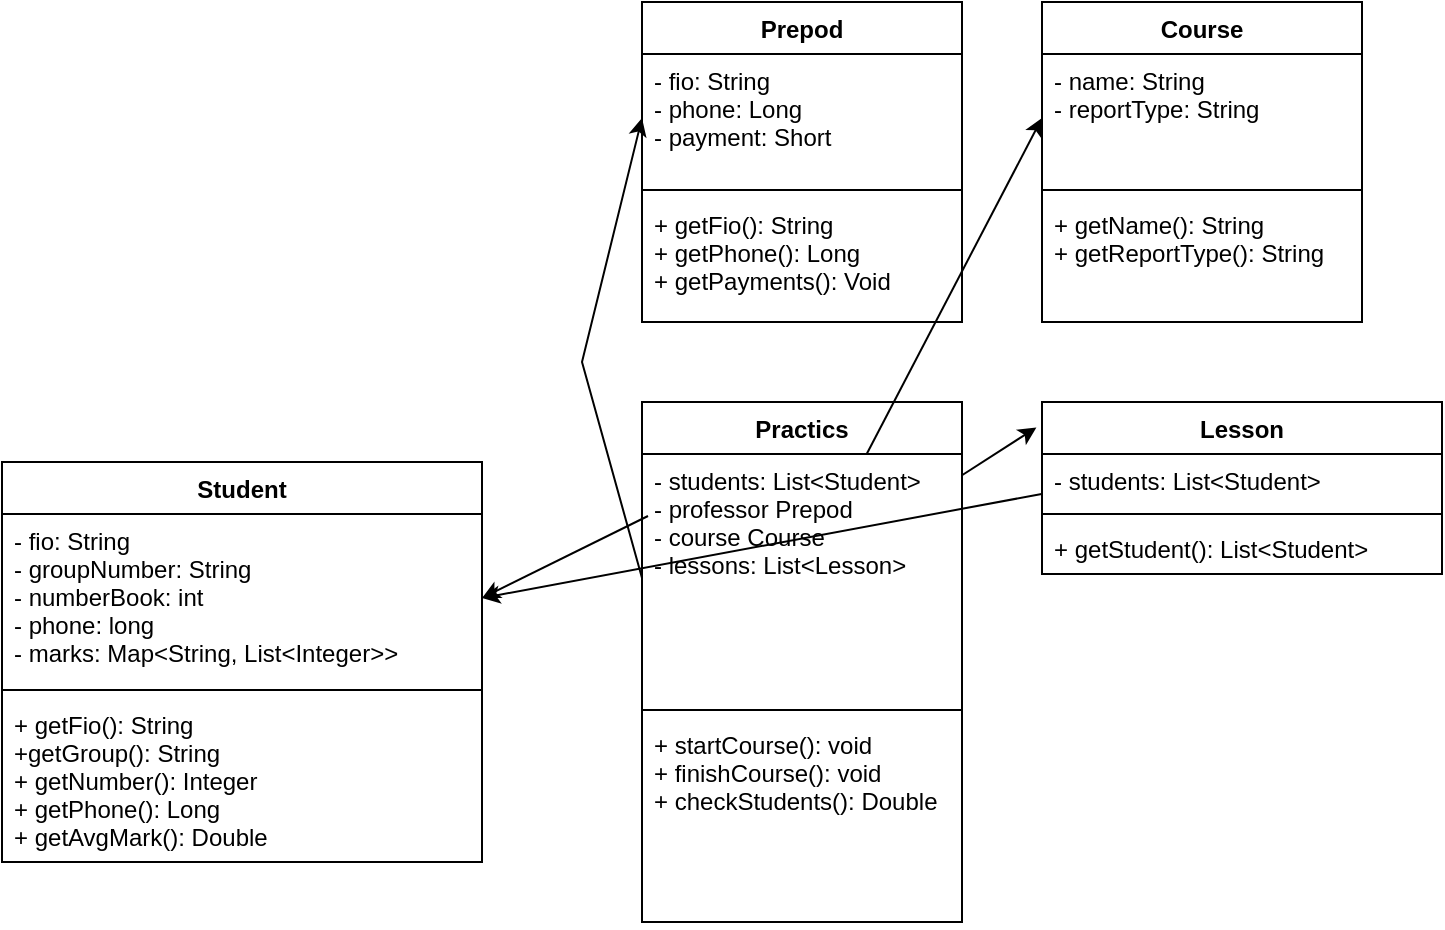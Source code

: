 <mxfile version="14.5.1" type="device"><diagram id="mH9vkCbH02-XDzrjcz6O" name="Страница 1"><mxGraphModel dx="1630" dy="486" grid="1" gridSize="10" guides="1" tooltips="1" connect="1" arrows="1" fold="1" page="0" pageScale="1" pageWidth="1600" pageHeight="1200" math="0" shadow="0"><root><mxCell id="0"/><mxCell id="1" parent="0"/><mxCell id="NVd24r2lNnJpj9bSQwyN-18" value="Student" style="swimlane;fontStyle=1;align=center;verticalAlign=top;childLayout=stackLayout;horizontal=1;startSize=26;horizontalStack=0;resizeParent=1;resizeParentMax=0;resizeLast=0;collapsible=1;marginBottom=0;" vertex="1" parent="1"><mxGeometry x="-480" y="350" width="240" height="200" as="geometry"/></mxCell><mxCell id="NVd24r2lNnJpj9bSQwyN-19" value="- fio: String&#10;- groupNumber: String&#10;- numberBook: int&#10;- phone: long&#10;- marks: Map&lt;String, List&lt;Integer&gt;&gt;" style="text;strokeColor=none;fillColor=none;align=left;verticalAlign=top;spacingLeft=4;spacingRight=4;overflow=hidden;rotatable=0;points=[[0,0.5],[1,0.5]];portConstraint=eastwest;" vertex="1" parent="NVd24r2lNnJpj9bSQwyN-18"><mxGeometry y="26" width="240" height="84" as="geometry"/></mxCell><mxCell id="NVd24r2lNnJpj9bSQwyN-20" value="" style="line;strokeWidth=1;fillColor=none;align=left;verticalAlign=middle;spacingTop=-1;spacingLeft=3;spacingRight=3;rotatable=0;labelPosition=right;points=[];portConstraint=eastwest;" vertex="1" parent="NVd24r2lNnJpj9bSQwyN-18"><mxGeometry y="110" width="240" height="8" as="geometry"/></mxCell><mxCell id="NVd24r2lNnJpj9bSQwyN-21" value="+ getFio(): String&#10;+getGroup(): String&#10;+ getNumber(): Integer&#10;+ getPhone(): Long&#10;+ getAvgMark(): Double&#10;..." style="text;strokeColor=none;fillColor=none;align=left;verticalAlign=top;spacingLeft=4;spacingRight=4;overflow=hidden;rotatable=0;points=[[0,0.5],[1,0.5]];portConstraint=eastwest;" vertex="1" parent="NVd24r2lNnJpj9bSQwyN-18"><mxGeometry y="118" width="240" height="82" as="geometry"/></mxCell><mxCell id="NVd24r2lNnJpj9bSQwyN-22" value="Prepod" style="swimlane;fontStyle=1;align=center;verticalAlign=top;childLayout=stackLayout;horizontal=1;startSize=26;horizontalStack=0;resizeParent=1;resizeParentMax=0;resizeLast=0;collapsible=1;marginBottom=0;" vertex="1" parent="1"><mxGeometry x="-160" y="120" width="160" height="160" as="geometry"/></mxCell><mxCell id="NVd24r2lNnJpj9bSQwyN-23" value="- fio: String&#10;- phone: Long&#10;- payment: Short&#10;" style="text;strokeColor=none;fillColor=none;align=left;verticalAlign=top;spacingLeft=4;spacingRight=4;overflow=hidden;rotatable=0;points=[[0,0.5],[1,0.5]];portConstraint=eastwest;" vertex="1" parent="NVd24r2lNnJpj9bSQwyN-22"><mxGeometry y="26" width="160" height="64" as="geometry"/></mxCell><mxCell id="NVd24r2lNnJpj9bSQwyN-24" value="" style="line;strokeWidth=1;fillColor=none;align=left;verticalAlign=middle;spacingTop=-1;spacingLeft=3;spacingRight=3;rotatable=0;labelPosition=right;points=[];portConstraint=eastwest;" vertex="1" parent="NVd24r2lNnJpj9bSQwyN-22"><mxGeometry y="90" width="160" height="8" as="geometry"/></mxCell><mxCell id="NVd24r2lNnJpj9bSQwyN-25" value="+ getFio(): String&#10;+ getPhone(): Long&#10;+ getPayments(): Void" style="text;strokeColor=none;fillColor=none;align=left;verticalAlign=top;spacingLeft=4;spacingRight=4;overflow=hidden;rotatable=0;points=[[0,0.5],[1,0.5]];portConstraint=eastwest;" vertex="1" parent="NVd24r2lNnJpj9bSQwyN-22"><mxGeometry y="98" width="160" height="62" as="geometry"/></mxCell><mxCell id="NVd24r2lNnJpj9bSQwyN-30" value="Course" style="swimlane;fontStyle=1;align=center;verticalAlign=top;childLayout=stackLayout;horizontal=1;startSize=26;horizontalStack=0;resizeParent=1;resizeParentMax=0;resizeLast=0;collapsible=1;marginBottom=0;" vertex="1" parent="1"><mxGeometry x="40" y="120" width="160" height="160" as="geometry"/></mxCell><mxCell id="NVd24r2lNnJpj9bSQwyN-31" value="- name: String&#10;- reportType: String&#10;" style="text;strokeColor=none;fillColor=none;align=left;verticalAlign=top;spacingLeft=4;spacingRight=4;overflow=hidden;rotatable=0;points=[[0,0.5],[1,0.5]];portConstraint=eastwest;" vertex="1" parent="NVd24r2lNnJpj9bSQwyN-30"><mxGeometry y="26" width="160" height="64" as="geometry"/></mxCell><mxCell id="NVd24r2lNnJpj9bSQwyN-32" value="" style="line;strokeWidth=1;fillColor=none;align=left;verticalAlign=middle;spacingTop=-1;spacingLeft=3;spacingRight=3;rotatable=0;labelPosition=right;points=[];portConstraint=eastwest;" vertex="1" parent="NVd24r2lNnJpj9bSQwyN-30"><mxGeometry y="90" width="160" height="8" as="geometry"/></mxCell><mxCell id="NVd24r2lNnJpj9bSQwyN-33" value="+ getName(): String&#10;+ getReportType(): String" style="text;strokeColor=none;fillColor=none;align=left;verticalAlign=top;spacingLeft=4;spacingRight=4;overflow=hidden;rotatable=0;points=[[0,0.5],[1,0.5]];portConstraint=eastwest;" vertex="1" parent="NVd24r2lNnJpj9bSQwyN-30"><mxGeometry y="98" width="160" height="62" as="geometry"/></mxCell><mxCell id="NVd24r2lNnJpj9bSQwyN-34" value="Practics" style="swimlane;fontStyle=1;align=center;verticalAlign=top;childLayout=stackLayout;horizontal=1;startSize=26;horizontalStack=0;resizeParent=1;resizeParentMax=0;resizeLast=0;collapsible=1;marginBottom=0;" vertex="1" parent="1"><mxGeometry x="-160" y="320" width="160" height="260" as="geometry"/></mxCell><mxCell id="NVd24r2lNnJpj9bSQwyN-35" value="- students: List&lt;Student&gt; &#10;- professor Prepod&#10;- course Course&#10;- lessons: List&lt;Lesson&gt;" style="text;strokeColor=none;fillColor=none;align=left;verticalAlign=top;spacingLeft=4;spacingRight=4;overflow=hidden;rotatable=0;points=[[0,0.5],[1,0.5]];portConstraint=eastwest;" vertex="1" parent="NVd24r2lNnJpj9bSQwyN-34"><mxGeometry y="26" width="160" height="124" as="geometry"/></mxCell><mxCell id="NVd24r2lNnJpj9bSQwyN-36" value="" style="line;strokeWidth=1;fillColor=none;align=left;verticalAlign=middle;spacingTop=-1;spacingLeft=3;spacingRight=3;rotatable=0;labelPosition=right;points=[];portConstraint=eastwest;" vertex="1" parent="NVd24r2lNnJpj9bSQwyN-34"><mxGeometry y="150" width="160" height="8" as="geometry"/></mxCell><mxCell id="NVd24r2lNnJpj9bSQwyN-37" value="+ startCourse(): void&#10;+ finishCourse(): void&#10;+ checkStudents(): Double&#10;" style="text;strokeColor=none;fillColor=none;align=left;verticalAlign=top;spacingLeft=4;spacingRight=4;overflow=hidden;rotatable=0;points=[[0,0.5],[1,0.5]];portConstraint=eastwest;" vertex="1" parent="NVd24r2lNnJpj9bSQwyN-34"><mxGeometry y="158" width="160" height="102" as="geometry"/></mxCell><mxCell id="NVd24r2lNnJpj9bSQwyN-38" value="Lesson" style="swimlane;fontStyle=1;align=center;verticalAlign=top;childLayout=stackLayout;horizontal=1;startSize=26;horizontalStack=0;resizeParent=1;resizeParentMax=0;resizeLast=0;collapsible=1;marginBottom=0;" vertex="1" parent="1"><mxGeometry x="40" y="320" width="200" height="86" as="geometry"/></mxCell><mxCell id="NVd24r2lNnJpj9bSQwyN-39" value="- students: List&lt;Student&gt;" style="text;strokeColor=none;fillColor=none;align=left;verticalAlign=top;spacingLeft=4;spacingRight=4;overflow=hidden;rotatable=0;points=[[0,0.5],[1,0.5]];portConstraint=eastwest;" vertex="1" parent="NVd24r2lNnJpj9bSQwyN-38"><mxGeometry y="26" width="200" height="26" as="geometry"/></mxCell><mxCell id="NVd24r2lNnJpj9bSQwyN-40" value="" style="line;strokeWidth=1;fillColor=none;align=left;verticalAlign=middle;spacingTop=-1;spacingLeft=3;spacingRight=3;rotatable=0;labelPosition=right;points=[];portConstraint=eastwest;" vertex="1" parent="NVd24r2lNnJpj9bSQwyN-38"><mxGeometry y="52" width="200" height="8" as="geometry"/></mxCell><mxCell id="NVd24r2lNnJpj9bSQwyN-41" value="+ getStudent(): List&lt;Student&gt;" style="text;strokeColor=none;fillColor=none;align=left;verticalAlign=top;spacingLeft=4;spacingRight=4;overflow=hidden;rotatable=0;points=[[0,0.5],[1,0.5]];portConstraint=eastwest;" vertex="1" parent="NVd24r2lNnJpj9bSQwyN-38"><mxGeometry y="60" width="200" height="26" as="geometry"/></mxCell><mxCell id="NVd24r2lNnJpj9bSQwyN-44" style="edgeStyle=none;rounded=0;orthogonalLoop=1;jettySize=auto;html=1;entryX=1;entryY=0.5;entryDx=0;entryDy=0;" edge="1" parent="1" target="NVd24r2lNnJpj9bSQwyN-19"><mxGeometry relative="1" as="geometry"><mxPoint x="-157" y="377" as="sourcePoint"/></mxGeometry></mxCell><mxCell id="NVd24r2lNnJpj9bSQwyN-45" style="edgeStyle=none;rounded=0;orthogonalLoop=1;jettySize=auto;html=1;entryX=0;entryY=0.5;entryDx=0;entryDy=0;exitX=0;exitY=0.5;exitDx=0;exitDy=0;" edge="1" parent="1" source="NVd24r2lNnJpj9bSQwyN-35" target="NVd24r2lNnJpj9bSQwyN-23"><mxGeometry relative="1" as="geometry"><Array as="points"><mxPoint x="-190" y="300"/></Array></mxGeometry></mxCell><mxCell id="NVd24r2lNnJpj9bSQwyN-46" style="edgeStyle=none;rounded=0;orthogonalLoop=1;jettySize=auto;html=1;entryX=-0.014;entryY=0.148;entryDx=0;entryDy=0;entryPerimeter=0;" edge="1" parent="1" source="NVd24r2lNnJpj9bSQwyN-35" target="NVd24r2lNnJpj9bSQwyN-38"><mxGeometry relative="1" as="geometry"/></mxCell><mxCell id="NVd24r2lNnJpj9bSQwyN-47" style="edgeStyle=none;rounded=0;orthogonalLoop=1;jettySize=auto;html=1;entryX=1;entryY=0.5;entryDx=0;entryDy=0;exitX=-0.001;exitY=0.769;exitDx=0;exitDy=0;exitPerimeter=0;" edge="1" parent="1" source="NVd24r2lNnJpj9bSQwyN-39" target="NVd24r2lNnJpj9bSQwyN-19"><mxGeometry relative="1" as="geometry"/></mxCell><mxCell id="NVd24r2lNnJpj9bSQwyN-48" style="edgeStyle=none;rounded=0;orthogonalLoop=1;jettySize=auto;html=1;entryX=0;entryY=0.5;entryDx=0;entryDy=0;" edge="1" parent="1" source="NVd24r2lNnJpj9bSQwyN-35" target="NVd24r2lNnJpj9bSQwyN-31"><mxGeometry relative="1" as="geometry"/></mxCell></root></mxGraphModel></diagram></mxfile>